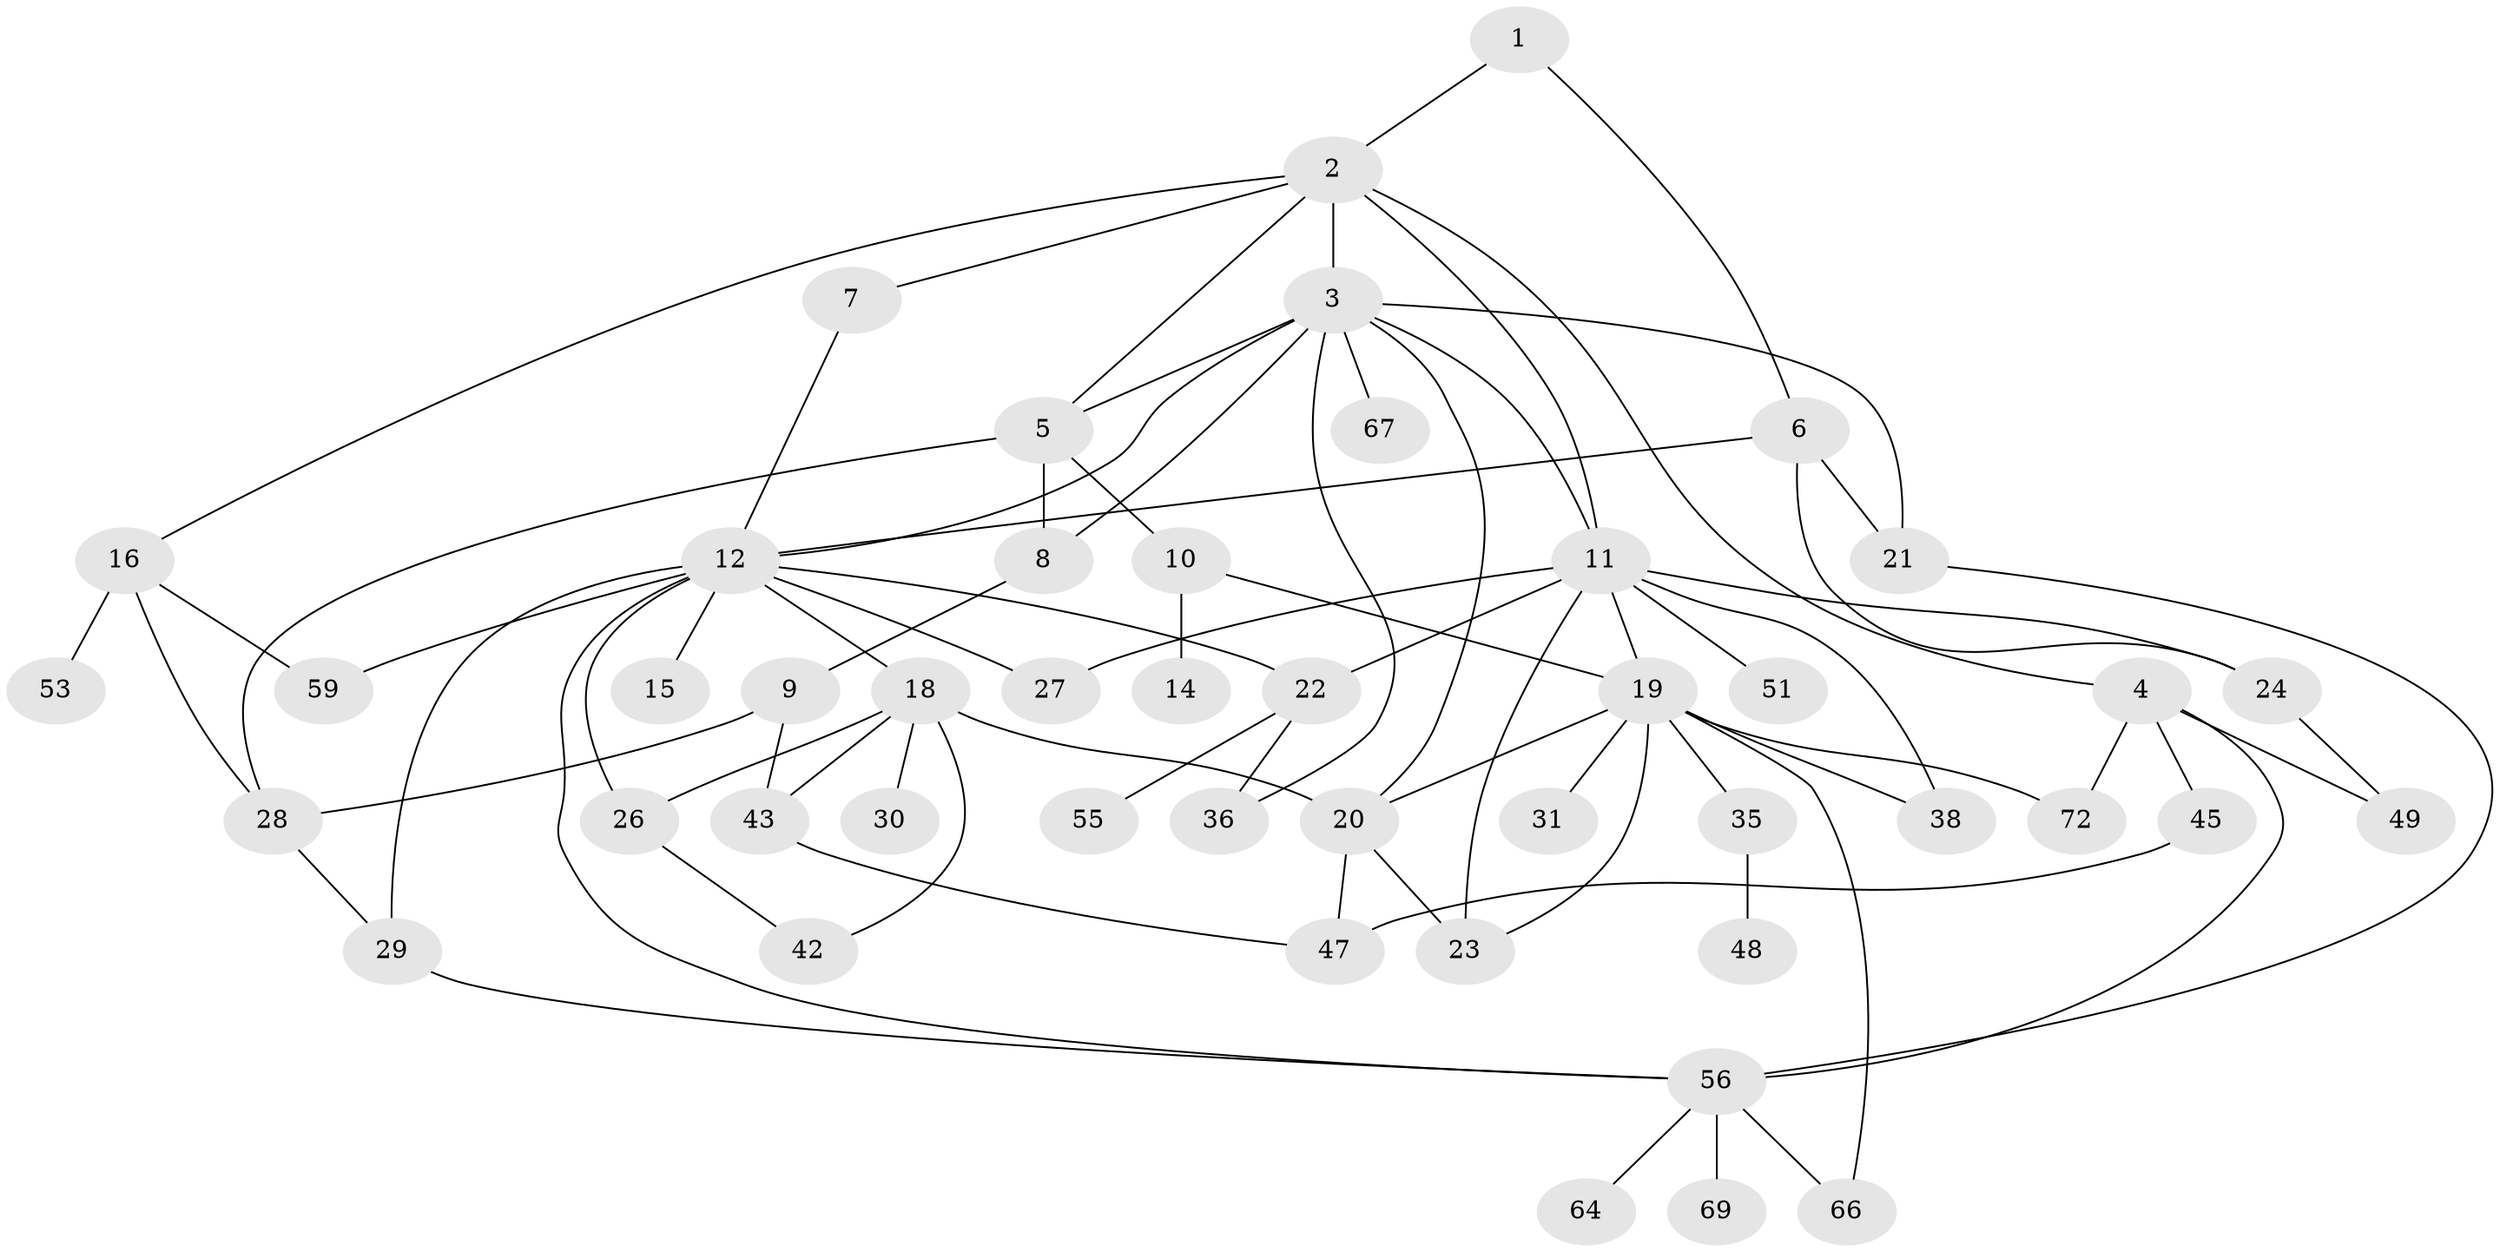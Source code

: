 // original degree distribution, {2: 0.2777777777777778, 7: 0.027777777777777776, 5: 0.08333333333333333, 4: 0.1111111111111111, 3: 0.2222222222222222, 6: 0.041666666666666664, 8: 0.013888888888888888, 1: 0.2222222222222222}
// Generated by graph-tools (version 1.1) at 2025/41/03/06/25 10:41:25]
// undirected, 47 vertices, 77 edges
graph export_dot {
graph [start="1"]
  node [color=gray90,style=filled];
  1;
  2;
  3 [super="+44"];
  4 [super="+41"];
  5 [super="+65"];
  6 [super="+17"];
  7 [super="+46"];
  8;
  9;
  10;
  11 [super="+33"];
  12 [super="+13"];
  14;
  15 [super="+60"];
  16 [super="+71"];
  18 [super="+39"];
  19 [super="+25"];
  20 [super="+32"];
  21 [super="+37"];
  22;
  23;
  24;
  26 [super="+70"];
  27;
  28 [super="+34"];
  29 [super="+58"];
  30;
  31 [super="+40"];
  35 [super="+57"];
  36 [super="+61"];
  38;
  42 [super="+62"];
  43 [super="+52"];
  45 [super="+68"];
  47 [super="+54"];
  48;
  49 [super="+50"];
  51;
  53;
  55;
  56 [super="+63"];
  59;
  64;
  66;
  67;
  69;
  72;
  1 -- 2;
  1 -- 6;
  2 -- 3;
  2 -- 4;
  2 -- 5;
  2 -- 7;
  2 -- 16;
  2 -- 11;
  3 -- 11;
  3 -- 12;
  3 -- 21;
  3 -- 67;
  3 -- 8;
  3 -- 5;
  3 -- 36;
  3 -- 20;
  4 -- 45;
  4 -- 49;
  4 -- 56;
  4 -- 72;
  5 -- 8;
  5 -- 10;
  5 -- 28;
  6 -- 24;
  6 -- 12;
  6 -- 21;
  7 -- 12;
  8 -- 9;
  9 -- 28;
  9 -- 43;
  10 -- 14;
  10 -- 19;
  11 -- 22;
  11 -- 23;
  11 -- 24;
  11 -- 27;
  11 -- 19;
  11 -- 51;
  11 -- 38;
  12 -- 59;
  12 -- 27;
  12 -- 15 [weight=2];
  12 -- 18;
  12 -- 22;
  12 -- 56;
  12 -- 26;
  12 -- 29;
  16 -- 53;
  16 -- 59;
  16 -- 28;
  18 -- 30;
  18 -- 20;
  18 -- 42;
  18 -- 43;
  18 -- 26;
  19 -- 20;
  19 -- 31;
  19 -- 35;
  19 -- 66;
  19 -- 38;
  19 -- 23;
  19 -- 72;
  20 -- 23;
  20 -- 47;
  21 -- 56;
  22 -- 36;
  22 -- 55;
  24 -- 49;
  26 -- 42;
  28 -- 29;
  29 -- 56;
  35 -- 48;
  43 -- 47;
  45 -- 47;
  56 -- 69;
  56 -- 64;
  56 -- 66;
}
